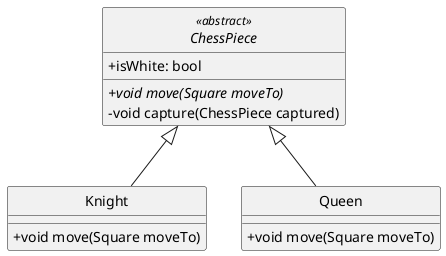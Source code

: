 @startuml
hide circle
skinparam classAttributeIconSize 0
abstract class ChessPiece <<abstract>> {
    +isWhite: bool
    +void {abstract} move(Square moveTo)
    -void capture(ChessPiece captured)
}
class Knight {
    +void move(Square moveTo)
}
class Queen {
    +void move(Square moveTo)
}

ChessPiece <|-- Knight
ChessPiece <|-- Queen
@enduml